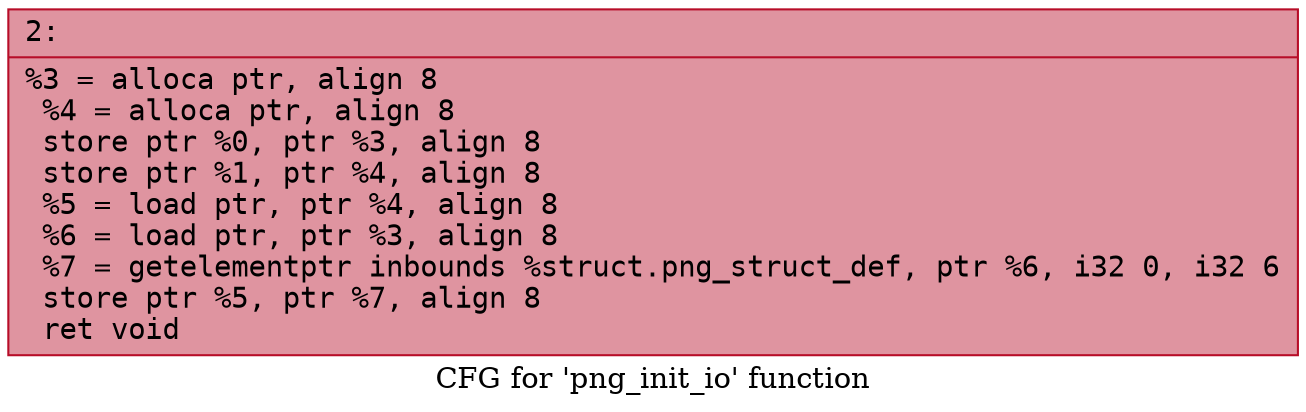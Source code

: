 digraph "CFG for 'png_init_io' function" {
	label="CFG for 'png_init_io' function";

	Node0x60000005e990 [shape=record,color="#b70d28ff", style=filled, fillcolor="#b70d2870" fontname="Courier",label="{2:\l|  %3 = alloca ptr, align 8\l  %4 = alloca ptr, align 8\l  store ptr %0, ptr %3, align 8\l  store ptr %1, ptr %4, align 8\l  %5 = load ptr, ptr %4, align 8\l  %6 = load ptr, ptr %3, align 8\l  %7 = getelementptr inbounds %struct.png_struct_def, ptr %6, i32 0, i32 6\l  store ptr %5, ptr %7, align 8\l  ret void\l}"];
}
